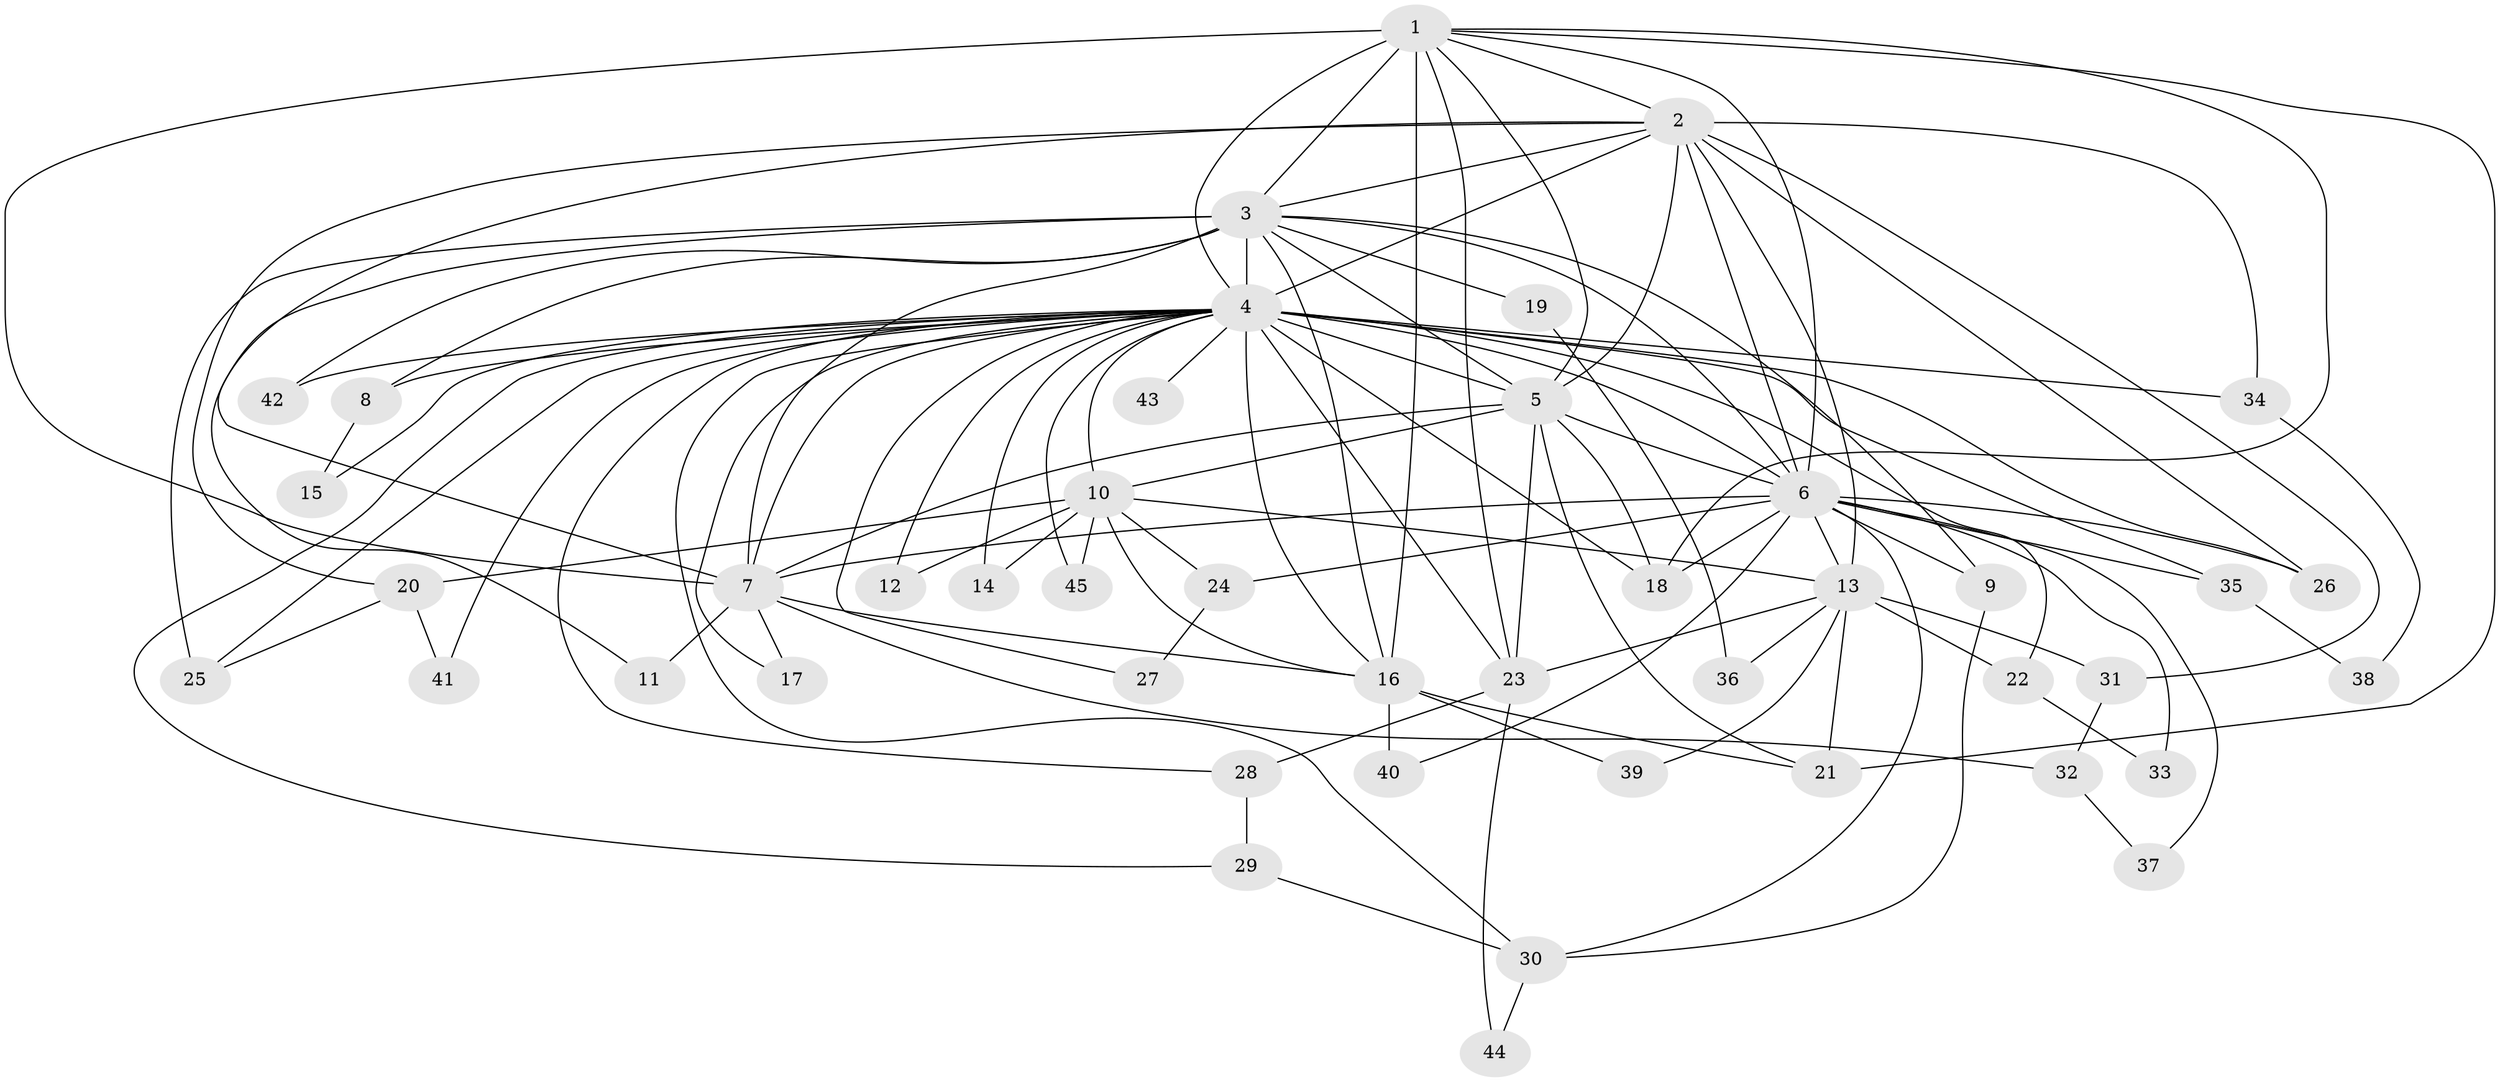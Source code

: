 // original degree distribution, {16: 0.022222222222222223, 22: 0.011111111111111112, 19: 0.011111111111111112, 11: 0.022222222222222223, 21: 0.022222222222222223, 24: 0.022222222222222223, 14: 0.011111111111111112, 4: 0.07777777777777778, 3: 0.23333333333333334, 2: 0.5222222222222223, 7: 0.011111111111111112, 9: 0.011111111111111112, 5: 0.022222222222222223}
// Generated by graph-tools (version 1.1) at 2025/43/03/06/25 01:43:19]
// undirected, 45 vertices, 109 edges
graph export_dot {
graph [start="1"]
  node [color=gray90,style=filled];
  1;
  2;
  3;
  4;
  5;
  6;
  7;
  8;
  9;
  10;
  11;
  12;
  13;
  14;
  15;
  16;
  17;
  18;
  19;
  20;
  21;
  22;
  23;
  24;
  25;
  26;
  27;
  28;
  29;
  30;
  31;
  32;
  33;
  34;
  35;
  36;
  37;
  38;
  39;
  40;
  41;
  42;
  43;
  44;
  45;
  1 -- 2 [weight=2.0];
  1 -- 3 [weight=4.0];
  1 -- 4 [weight=6.0];
  1 -- 5 [weight=2.0];
  1 -- 6 [weight=2.0];
  1 -- 7 [weight=2.0];
  1 -- 16 [weight=6.0];
  1 -- 18 [weight=1.0];
  1 -- 21 [weight=5.0];
  1 -- 23 [weight=1.0];
  2 -- 3 [weight=3.0];
  2 -- 4 [weight=3.0];
  2 -- 5 [weight=1.0];
  2 -- 6 [weight=1.0];
  2 -- 7 [weight=1.0];
  2 -- 13 [weight=1.0];
  2 -- 20 [weight=1.0];
  2 -- 26 [weight=1.0];
  2 -- 31 [weight=1.0];
  2 -- 34 [weight=1.0];
  3 -- 4 [weight=18.0];
  3 -- 5 [weight=3.0];
  3 -- 6 [weight=2.0];
  3 -- 7 [weight=2.0];
  3 -- 8 [weight=1.0];
  3 -- 9 [weight=1.0];
  3 -- 11 [weight=1.0];
  3 -- 16 [weight=1.0];
  3 -- 19 [weight=1.0];
  3 -- 25 [weight=2.0];
  3 -- 42 [weight=1.0];
  4 -- 5 [weight=5.0];
  4 -- 6 [weight=2.0];
  4 -- 7 [weight=2.0];
  4 -- 8 [weight=1.0];
  4 -- 10 [weight=2.0];
  4 -- 12 [weight=1.0];
  4 -- 14 [weight=1.0];
  4 -- 15 [weight=1.0];
  4 -- 16 [weight=4.0];
  4 -- 17 [weight=2.0];
  4 -- 18 [weight=1.0];
  4 -- 22 [weight=1.0];
  4 -- 23 [weight=2.0];
  4 -- 25 [weight=1.0];
  4 -- 26 [weight=1.0];
  4 -- 27 [weight=1.0];
  4 -- 28 [weight=1.0];
  4 -- 29 [weight=1.0];
  4 -- 30 [weight=1.0];
  4 -- 34 [weight=1.0];
  4 -- 35 [weight=1.0];
  4 -- 41 [weight=1.0];
  4 -- 42 [weight=1.0];
  4 -- 43 [weight=2.0];
  4 -- 45 [weight=1.0];
  5 -- 6 [weight=2.0];
  5 -- 7 [weight=2.0];
  5 -- 10 [weight=1.0];
  5 -- 18 [weight=1.0];
  5 -- 21 [weight=1.0];
  5 -- 23 [weight=6.0];
  6 -- 7 [weight=2.0];
  6 -- 9 [weight=1.0];
  6 -- 13 [weight=1.0];
  6 -- 18 [weight=1.0];
  6 -- 24 [weight=1.0];
  6 -- 26 [weight=1.0];
  6 -- 30 [weight=1.0];
  6 -- 33 [weight=1.0];
  6 -- 35 [weight=1.0];
  6 -- 37 [weight=1.0];
  6 -- 40 [weight=1.0];
  7 -- 11 [weight=1.0];
  7 -- 16 [weight=1.0];
  7 -- 17 [weight=1.0];
  7 -- 32 [weight=1.0];
  8 -- 15 [weight=2.0];
  9 -- 30 [weight=1.0];
  10 -- 12 [weight=1.0];
  10 -- 13 [weight=1.0];
  10 -- 14 [weight=1.0];
  10 -- 16 [weight=1.0];
  10 -- 20 [weight=1.0];
  10 -- 24 [weight=1.0];
  10 -- 45 [weight=1.0];
  13 -- 21 [weight=1.0];
  13 -- 22 [weight=1.0];
  13 -- 23 [weight=1.0];
  13 -- 31 [weight=1.0];
  13 -- 36 [weight=1.0];
  13 -- 39 [weight=1.0];
  16 -- 21 [weight=1.0];
  16 -- 39 [weight=1.0];
  16 -- 40 [weight=1.0];
  19 -- 36 [weight=1.0];
  20 -- 25 [weight=1.0];
  20 -- 41 [weight=1.0];
  22 -- 33 [weight=1.0];
  23 -- 28 [weight=2.0];
  23 -- 44 [weight=1.0];
  24 -- 27 [weight=1.0];
  28 -- 29 [weight=1.0];
  29 -- 30 [weight=1.0];
  30 -- 44 [weight=1.0];
  31 -- 32 [weight=1.0];
  32 -- 37 [weight=1.0];
  34 -- 38 [weight=1.0];
  35 -- 38 [weight=1.0];
}

